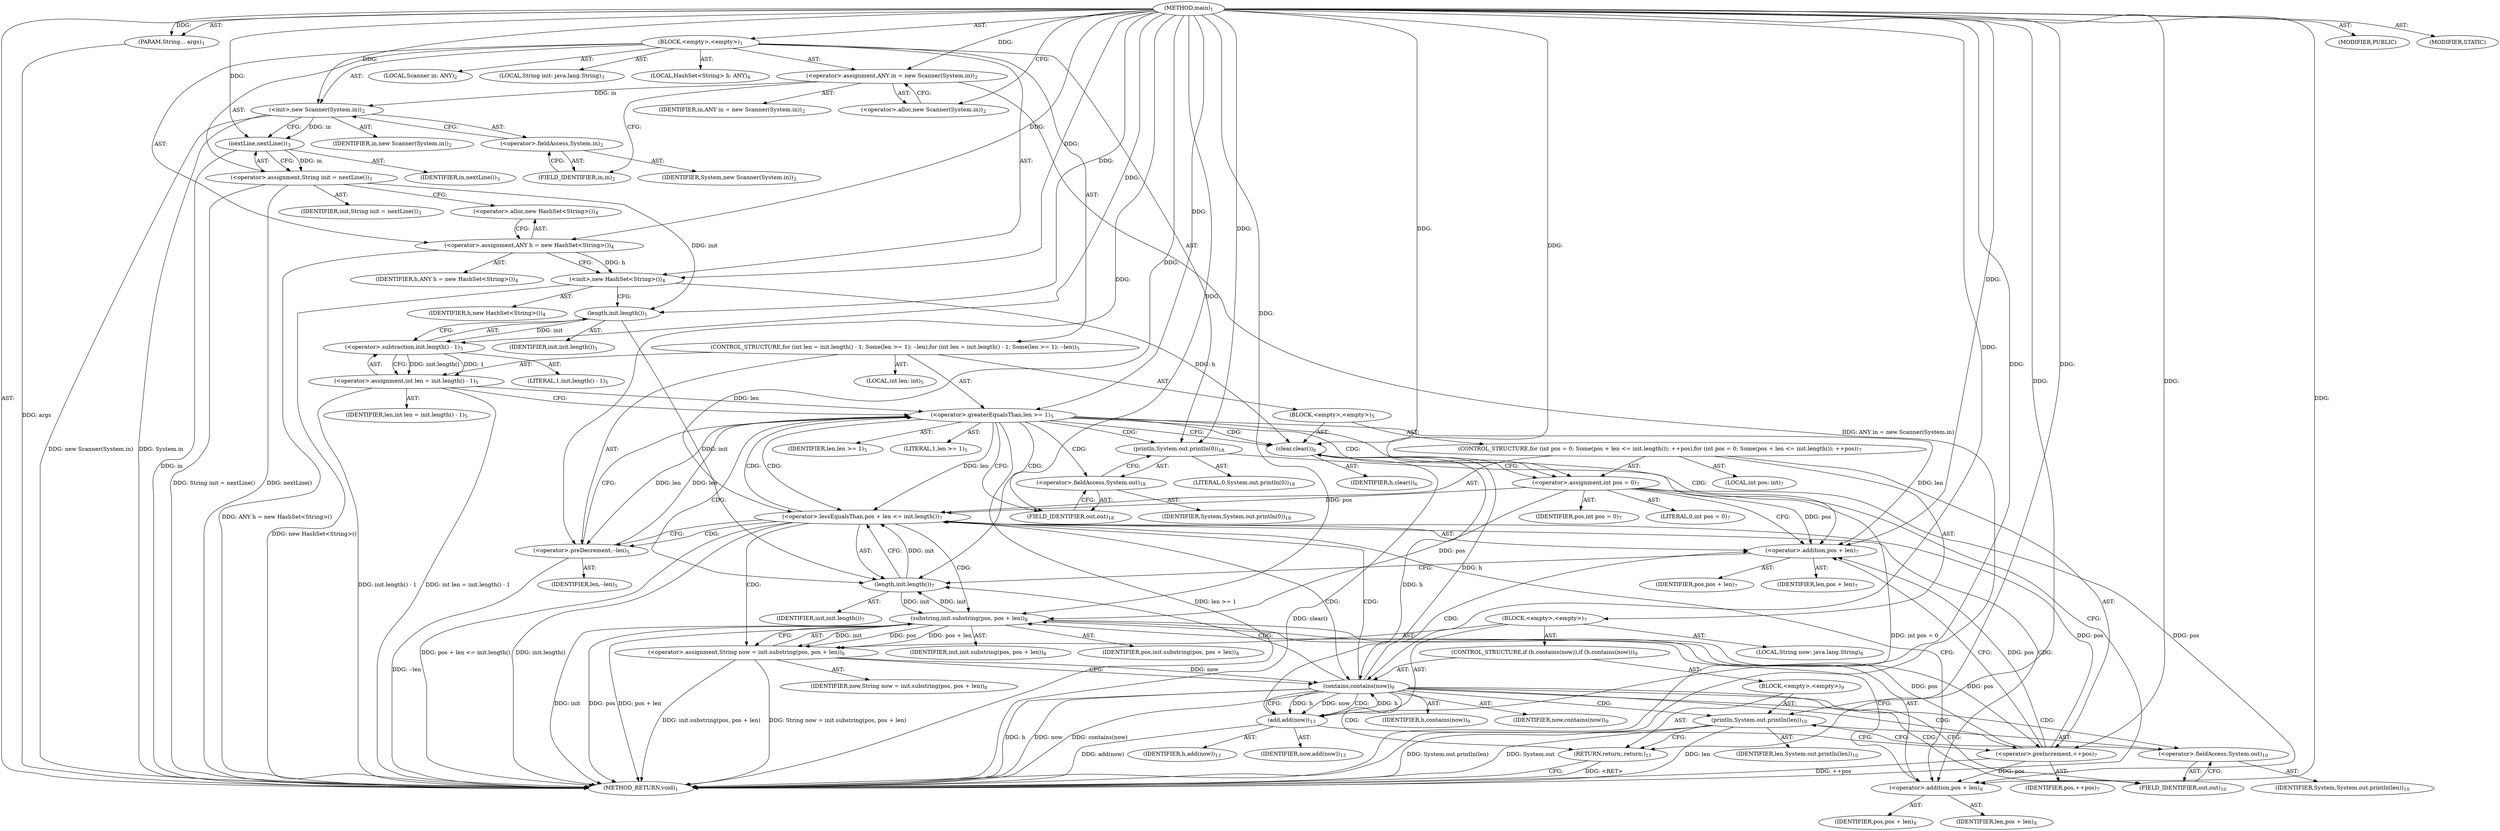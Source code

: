 digraph "main" {  
"21" [label = <(METHOD,main)<SUB>1</SUB>> ]
"22" [label = <(PARAM,String... args)<SUB>1</SUB>> ]
"23" [label = <(BLOCK,&lt;empty&gt;,&lt;empty&gt;)<SUB>1</SUB>> ]
"4" [label = <(LOCAL,Scanner in: ANY)<SUB>2</SUB>> ]
"24" [label = <(&lt;operator&gt;.assignment,ANY in = new Scanner(System.in))<SUB>2</SUB>> ]
"25" [label = <(IDENTIFIER,in,ANY in = new Scanner(System.in))<SUB>2</SUB>> ]
"26" [label = <(&lt;operator&gt;.alloc,new Scanner(System.in))<SUB>2</SUB>> ]
"27" [label = <(&lt;init&gt;,new Scanner(System.in))<SUB>2</SUB>> ]
"3" [label = <(IDENTIFIER,in,new Scanner(System.in))<SUB>2</SUB>> ]
"28" [label = <(&lt;operator&gt;.fieldAccess,System.in)<SUB>2</SUB>> ]
"29" [label = <(IDENTIFIER,System,new Scanner(System.in))<SUB>2</SUB>> ]
"30" [label = <(FIELD_IDENTIFIER,in,in)<SUB>2</SUB>> ]
"31" [label = <(LOCAL,String init: java.lang.String)<SUB>3</SUB>> ]
"32" [label = <(&lt;operator&gt;.assignment,String init = nextLine())<SUB>3</SUB>> ]
"33" [label = <(IDENTIFIER,init,String init = nextLine())<SUB>3</SUB>> ]
"34" [label = <(nextLine,nextLine())<SUB>3</SUB>> ]
"35" [label = <(IDENTIFIER,in,nextLine())<SUB>3</SUB>> ]
"6" [label = <(LOCAL,HashSet&lt;String&gt; h: ANY)<SUB>4</SUB>> ]
"36" [label = <(&lt;operator&gt;.assignment,ANY h = new HashSet&lt;String&gt;())<SUB>4</SUB>> ]
"37" [label = <(IDENTIFIER,h,ANY h = new HashSet&lt;String&gt;())<SUB>4</SUB>> ]
"38" [label = <(&lt;operator&gt;.alloc,new HashSet&lt;String&gt;())<SUB>4</SUB>> ]
"39" [label = <(&lt;init&gt;,new HashSet&lt;String&gt;())<SUB>4</SUB>> ]
"5" [label = <(IDENTIFIER,h,new HashSet&lt;String&gt;())<SUB>4</SUB>> ]
"40" [label = <(CONTROL_STRUCTURE,for (int len = init.length() - 1; Some(len &gt;= 1); --len),for (int len = init.length() - 1; Some(len &gt;= 1); --len))<SUB>5</SUB>> ]
"41" [label = <(LOCAL,int len: int)<SUB>5</SUB>> ]
"42" [label = <(&lt;operator&gt;.assignment,int len = init.length() - 1)<SUB>5</SUB>> ]
"43" [label = <(IDENTIFIER,len,int len = init.length() - 1)<SUB>5</SUB>> ]
"44" [label = <(&lt;operator&gt;.subtraction,init.length() - 1)<SUB>5</SUB>> ]
"45" [label = <(length,init.length())<SUB>5</SUB>> ]
"46" [label = <(IDENTIFIER,init,init.length())<SUB>5</SUB>> ]
"47" [label = <(LITERAL,1,init.length() - 1)<SUB>5</SUB>> ]
"48" [label = <(&lt;operator&gt;.greaterEqualsThan,len &gt;= 1)<SUB>5</SUB>> ]
"49" [label = <(IDENTIFIER,len,len &gt;= 1)<SUB>5</SUB>> ]
"50" [label = <(LITERAL,1,len &gt;= 1)<SUB>5</SUB>> ]
"51" [label = <(&lt;operator&gt;.preDecrement,--len)<SUB>5</SUB>> ]
"52" [label = <(IDENTIFIER,len,--len)<SUB>5</SUB>> ]
"53" [label = <(BLOCK,&lt;empty&gt;,&lt;empty&gt;)<SUB>5</SUB>> ]
"54" [label = <(clear,clear())<SUB>6</SUB>> ]
"55" [label = <(IDENTIFIER,h,clear())<SUB>6</SUB>> ]
"56" [label = <(CONTROL_STRUCTURE,for (int pos = 0; Some(pos + len &lt;= init.length()); ++pos),for (int pos = 0; Some(pos + len &lt;= init.length()); ++pos))<SUB>7</SUB>> ]
"57" [label = <(LOCAL,int pos: int)<SUB>7</SUB>> ]
"58" [label = <(&lt;operator&gt;.assignment,int pos = 0)<SUB>7</SUB>> ]
"59" [label = <(IDENTIFIER,pos,int pos = 0)<SUB>7</SUB>> ]
"60" [label = <(LITERAL,0,int pos = 0)<SUB>7</SUB>> ]
"61" [label = <(&lt;operator&gt;.lessEqualsThan,pos + len &lt;= init.length())<SUB>7</SUB>> ]
"62" [label = <(&lt;operator&gt;.addition,pos + len)<SUB>7</SUB>> ]
"63" [label = <(IDENTIFIER,pos,pos + len)<SUB>7</SUB>> ]
"64" [label = <(IDENTIFIER,len,pos + len)<SUB>7</SUB>> ]
"65" [label = <(length,init.length())<SUB>7</SUB>> ]
"66" [label = <(IDENTIFIER,init,init.length())<SUB>7</SUB>> ]
"67" [label = <(&lt;operator&gt;.preIncrement,++pos)<SUB>7</SUB>> ]
"68" [label = <(IDENTIFIER,pos,++pos)<SUB>7</SUB>> ]
"69" [label = <(BLOCK,&lt;empty&gt;,&lt;empty&gt;)<SUB>7</SUB>> ]
"70" [label = <(LOCAL,String now: java.lang.String)<SUB>8</SUB>> ]
"71" [label = <(&lt;operator&gt;.assignment,String now = init.substring(pos, pos + len))<SUB>8</SUB>> ]
"72" [label = <(IDENTIFIER,now,String now = init.substring(pos, pos + len))<SUB>8</SUB>> ]
"73" [label = <(substring,init.substring(pos, pos + len))<SUB>8</SUB>> ]
"74" [label = <(IDENTIFIER,init,init.substring(pos, pos + len))<SUB>8</SUB>> ]
"75" [label = <(IDENTIFIER,pos,init.substring(pos, pos + len))<SUB>8</SUB>> ]
"76" [label = <(&lt;operator&gt;.addition,pos + len)<SUB>8</SUB>> ]
"77" [label = <(IDENTIFIER,pos,pos + len)<SUB>8</SUB>> ]
"78" [label = <(IDENTIFIER,len,pos + len)<SUB>8</SUB>> ]
"79" [label = <(CONTROL_STRUCTURE,if (h.contains(now)),if (h.contains(now)))<SUB>9</SUB>> ]
"80" [label = <(contains,contains(now))<SUB>9</SUB>> ]
"81" [label = <(IDENTIFIER,h,contains(now))<SUB>9</SUB>> ]
"82" [label = <(IDENTIFIER,now,contains(now))<SUB>9</SUB>> ]
"83" [label = <(BLOCK,&lt;empty&gt;,&lt;empty&gt;)<SUB>9</SUB>> ]
"84" [label = <(println,System.out.println(len))<SUB>10</SUB>> ]
"85" [label = <(&lt;operator&gt;.fieldAccess,System.out)<SUB>10</SUB>> ]
"86" [label = <(IDENTIFIER,System,System.out.println(len))<SUB>10</SUB>> ]
"87" [label = <(FIELD_IDENTIFIER,out,out)<SUB>10</SUB>> ]
"88" [label = <(IDENTIFIER,len,System.out.println(len))<SUB>10</SUB>> ]
"89" [label = <(RETURN,return;,return;)<SUB>11</SUB>> ]
"90" [label = <(add,add(now))<SUB>13</SUB>> ]
"91" [label = <(IDENTIFIER,h,add(now))<SUB>13</SUB>> ]
"92" [label = <(IDENTIFIER,now,add(now))<SUB>13</SUB>> ]
"93" [label = <(println,System.out.println(0))<SUB>18</SUB>> ]
"94" [label = <(&lt;operator&gt;.fieldAccess,System.out)<SUB>18</SUB>> ]
"95" [label = <(IDENTIFIER,System,System.out.println(0))<SUB>18</SUB>> ]
"96" [label = <(FIELD_IDENTIFIER,out,out)<SUB>18</SUB>> ]
"97" [label = <(LITERAL,0,System.out.println(0))<SUB>18</SUB>> ]
"98" [label = <(MODIFIER,PUBLIC)> ]
"99" [label = <(MODIFIER,STATIC)> ]
"100" [label = <(METHOD_RETURN,void)<SUB>1</SUB>> ]
  "21" -> "22"  [ label = "AST: "] 
  "21" -> "23"  [ label = "AST: "] 
  "21" -> "98"  [ label = "AST: "] 
  "21" -> "99"  [ label = "AST: "] 
  "21" -> "100"  [ label = "AST: "] 
  "23" -> "4"  [ label = "AST: "] 
  "23" -> "24"  [ label = "AST: "] 
  "23" -> "27"  [ label = "AST: "] 
  "23" -> "31"  [ label = "AST: "] 
  "23" -> "32"  [ label = "AST: "] 
  "23" -> "6"  [ label = "AST: "] 
  "23" -> "36"  [ label = "AST: "] 
  "23" -> "39"  [ label = "AST: "] 
  "23" -> "40"  [ label = "AST: "] 
  "23" -> "93"  [ label = "AST: "] 
  "24" -> "25"  [ label = "AST: "] 
  "24" -> "26"  [ label = "AST: "] 
  "27" -> "3"  [ label = "AST: "] 
  "27" -> "28"  [ label = "AST: "] 
  "28" -> "29"  [ label = "AST: "] 
  "28" -> "30"  [ label = "AST: "] 
  "32" -> "33"  [ label = "AST: "] 
  "32" -> "34"  [ label = "AST: "] 
  "34" -> "35"  [ label = "AST: "] 
  "36" -> "37"  [ label = "AST: "] 
  "36" -> "38"  [ label = "AST: "] 
  "39" -> "5"  [ label = "AST: "] 
  "40" -> "41"  [ label = "AST: "] 
  "40" -> "42"  [ label = "AST: "] 
  "40" -> "48"  [ label = "AST: "] 
  "40" -> "51"  [ label = "AST: "] 
  "40" -> "53"  [ label = "AST: "] 
  "42" -> "43"  [ label = "AST: "] 
  "42" -> "44"  [ label = "AST: "] 
  "44" -> "45"  [ label = "AST: "] 
  "44" -> "47"  [ label = "AST: "] 
  "45" -> "46"  [ label = "AST: "] 
  "48" -> "49"  [ label = "AST: "] 
  "48" -> "50"  [ label = "AST: "] 
  "51" -> "52"  [ label = "AST: "] 
  "53" -> "54"  [ label = "AST: "] 
  "53" -> "56"  [ label = "AST: "] 
  "54" -> "55"  [ label = "AST: "] 
  "56" -> "57"  [ label = "AST: "] 
  "56" -> "58"  [ label = "AST: "] 
  "56" -> "61"  [ label = "AST: "] 
  "56" -> "67"  [ label = "AST: "] 
  "56" -> "69"  [ label = "AST: "] 
  "58" -> "59"  [ label = "AST: "] 
  "58" -> "60"  [ label = "AST: "] 
  "61" -> "62"  [ label = "AST: "] 
  "61" -> "65"  [ label = "AST: "] 
  "62" -> "63"  [ label = "AST: "] 
  "62" -> "64"  [ label = "AST: "] 
  "65" -> "66"  [ label = "AST: "] 
  "67" -> "68"  [ label = "AST: "] 
  "69" -> "70"  [ label = "AST: "] 
  "69" -> "71"  [ label = "AST: "] 
  "69" -> "79"  [ label = "AST: "] 
  "69" -> "90"  [ label = "AST: "] 
  "71" -> "72"  [ label = "AST: "] 
  "71" -> "73"  [ label = "AST: "] 
  "73" -> "74"  [ label = "AST: "] 
  "73" -> "75"  [ label = "AST: "] 
  "73" -> "76"  [ label = "AST: "] 
  "76" -> "77"  [ label = "AST: "] 
  "76" -> "78"  [ label = "AST: "] 
  "79" -> "80"  [ label = "AST: "] 
  "79" -> "83"  [ label = "AST: "] 
  "80" -> "81"  [ label = "AST: "] 
  "80" -> "82"  [ label = "AST: "] 
  "83" -> "84"  [ label = "AST: "] 
  "83" -> "89"  [ label = "AST: "] 
  "84" -> "85"  [ label = "AST: "] 
  "84" -> "88"  [ label = "AST: "] 
  "85" -> "86"  [ label = "AST: "] 
  "85" -> "87"  [ label = "AST: "] 
  "90" -> "91"  [ label = "AST: "] 
  "90" -> "92"  [ label = "AST: "] 
  "93" -> "94"  [ label = "AST: "] 
  "93" -> "97"  [ label = "AST: "] 
  "94" -> "95"  [ label = "AST: "] 
  "94" -> "96"  [ label = "AST: "] 
  "24" -> "30"  [ label = "CFG: "] 
  "27" -> "34"  [ label = "CFG: "] 
  "32" -> "38"  [ label = "CFG: "] 
  "36" -> "39"  [ label = "CFG: "] 
  "39" -> "45"  [ label = "CFG: "] 
  "93" -> "100"  [ label = "CFG: "] 
  "26" -> "24"  [ label = "CFG: "] 
  "28" -> "27"  [ label = "CFG: "] 
  "34" -> "32"  [ label = "CFG: "] 
  "38" -> "36"  [ label = "CFG: "] 
  "42" -> "48"  [ label = "CFG: "] 
  "48" -> "54"  [ label = "CFG: "] 
  "48" -> "96"  [ label = "CFG: "] 
  "51" -> "48"  [ label = "CFG: "] 
  "94" -> "93"  [ label = "CFG: "] 
  "30" -> "28"  [ label = "CFG: "] 
  "44" -> "42"  [ label = "CFG: "] 
  "54" -> "58"  [ label = "CFG: "] 
  "96" -> "94"  [ label = "CFG: "] 
  "45" -> "44"  [ label = "CFG: "] 
  "58" -> "62"  [ label = "CFG: "] 
  "61" -> "76"  [ label = "CFG: "] 
  "61" -> "51"  [ label = "CFG: "] 
  "67" -> "62"  [ label = "CFG: "] 
  "62" -> "65"  [ label = "CFG: "] 
  "65" -> "61"  [ label = "CFG: "] 
  "71" -> "80"  [ label = "CFG: "] 
  "90" -> "67"  [ label = "CFG: "] 
  "73" -> "71"  [ label = "CFG: "] 
  "80" -> "87"  [ label = "CFG: "] 
  "80" -> "90"  [ label = "CFG: "] 
  "76" -> "73"  [ label = "CFG: "] 
  "84" -> "89"  [ label = "CFG: "] 
  "89" -> "100"  [ label = "CFG: "] 
  "85" -> "84"  [ label = "CFG: "] 
  "87" -> "85"  [ label = "CFG: "] 
  "21" -> "26"  [ label = "CFG: "] 
  "89" -> "100"  [ label = "DDG: &lt;RET&gt;"] 
  "22" -> "100"  [ label = "DDG: args"] 
  "24" -> "100"  [ label = "DDG: ANY in = new Scanner(System.in)"] 
  "27" -> "100"  [ label = "DDG: System.in"] 
  "27" -> "100"  [ label = "DDG: new Scanner(System.in)"] 
  "34" -> "100"  [ label = "DDG: in"] 
  "32" -> "100"  [ label = "DDG: nextLine()"] 
  "32" -> "100"  [ label = "DDG: String init = nextLine()"] 
  "36" -> "100"  [ label = "DDG: ANY h = new HashSet&lt;String&gt;()"] 
  "39" -> "100"  [ label = "DDG: new HashSet&lt;String&gt;()"] 
  "42" -> "100"  [ label = "DDG: init.length() - 1"] 
  "42" -> "100"  [ label = "DDG: int len = init.length() - 1"] 
  "48" -> "100"  [ label = "DDG: len &gt;= 1"] 
  "54" -> "100"  [ label = "DDG: clear()"] 
  "58" -> "100"  [ label = "DDG: int pos = 0"] 
  "61" -> "100"  [ label = "DDG: init.length()"] 
  "61" -> "100"  [ label = "DDG: pos + len &lt;= init.length()"] 
  "51" -> "100"  [ label = "DDG: --len"] 
  "73" -> "100"  [ label = "DDG: init"] 
  "73" -> "100"  [ label = "DDG: pos"] 
  "73" -> "100"  [ label = "DDG: pos + len"] 
  "71" -> "100"  [ label = "DDG: init.substring(pos, pos + len)"] 
  "71" -> "100"  [ label = "DDG: String now = init.substring(pos, pos + len)"] 
  "80" -> "100"  [ label = "DDG: h"] 
  "80" -> "100"  [ label = "DDG: now"] 
  "80" -> "100"  [ label = "DDG: contains(now)"] 
  "90" -> "100"  [ label = "DDG: add(now)"] 
  "67" -> "100"  [ label = "DDG: ++pos"] 
  "84" -> "100"  [ label = "DDG: System.out"] 
  "84" -> "100"  [ label = "DDG: len"] 
  "84" -> "100"  [ label = "DDG: System.out.println(len)"] 
  "21" -> "22"  [ label = "DDG: "] 
  "21" -> "24"  [ label = "DDG: "] 
  "34" -> "32"  [ label = "DDG: in"] 
  "21" -> "36"  [ label = "DDG: "] 
  "24" -> "27"  [ label = "DDG: in"] 
  "21" -> "27"  [ label = "DDG: "] 
  "36" -> "39"  [ label = "DDG: h"] 
  "21" -> "39"  [ label = "DDG: "] 
  "44" -> "42"  [ label = "DDG: init.length()"] 
  "44" -> "42"  [ label = "DDG: 1"] 
  "21" -> "93"  [ label = "DDG: "] 
  "27" -> "34"  [ label = "DDG: in"] 
  "21" -> "34"  [ label = "DDG: "] 
  "42" -> "48"  [ label = "DDG: len"] 
  "51" -> "48"  [ label = "DDG: len"] 
  "21" -> "48"  [ label = "DDG: "] 
  "21" -> "51"  [ label = "DDG: "] 
  "48" -> "51"  [ label = "DDG: len"] 
  "45" -> "44"  [ label = "DDG: init"] 
  "21" -> "44"  [ label = "DDG: "] 
  "39" -> "54"  [ label = "DDG: h"] 
  "90" -> "54"  [ label = "DDG: h"] 
  "21" -> "54"  [ label = "DDG: "] 
  "21" -> "58"  [ label = "DDG: "] 
  "32" -> "45"  [ label = "DDG: init"] 
  "21" -> "45"  [ label = "DDG: "] 
  "58" -> "61"  [ label = "DDG: pos"] 
  "67" -> "61"  [ label = "DDG: pos"] 
  "21" -> "61"  [ label = "DDG: "] 
  "48" -> "61"  [ label = "DDG: len"] 
  "65" -> "61"  [ label = "DDG: init"] 
  "73" -> "67"  [ label = "DDG: pos"] 
  "21" -> "67"  [ label = "DDG: "] 
  "73" -> "71"  [ label = "DDG: init"] 
  "73" -> "71"  [ label = "DDG: pos"] 
  "73" -> "71"  [ label = "DDG: pos + len"] 
  "58" -> "62"  [ label = "DDG: pos"] 
  "67" -> "62"  [ label = "DDG: pos"] 
  "21" -> "62"  [ label = "DDG: "] 
  "48" -> "62"  [ label = "DDG: len"] 
  "45" -> "65"  [ label = "DDG: init"] 
  "73" -> "65"  [ label = "DDG: init"] 
  "21" -> "65"  [ label = "DDG: "] 
  "80" -> "90"  [ label = "DDG: h"] 
  "21" -> "90"  [ label = "DDG: "] 
  "80" -> "90"  [ label = "DDG: now"] 
  "65" -> "73"  [ label = "DDG: init"] 
  "21" -> "73"  [ label = "DDG: "] 
  "58" -> "73"  [ label = "DDG: pos"] 
  "67" -> "73"  [ label = "DDG: pos"] 
  "54" -> "80"  [ label = "DDG: h"] 
  "90" -> "80"  [ label = "DDG: h"] 
  "21" -> "80"  [ label = "DDG: "] 
  "71" -> "80"  [ label = "DDG: now"] 
  "21" -> "89"  [ label = "DDG: "] 
  "21" -> "76"  [ label = "DDG: "] 
  "58" -> "76"  [ label = "DDG: pos"] 
  "67" -> "76"  [ label = "DDG: pos"] 
  "21" -> "84"  [ label = "DDG: "] 
  "48" -> "94"  [ label = "CDG: "] 
  "48" -> "58"  [ label = "CDG: "] 
  "48" -> "61"  [ label = "CDG: "] 
  "48" -> "96"  [ label = "CDG: "] 
  "48" -> "65"  [ label = "CDG: "] 
  "48" -> "93"  [ label = "CDG: "] 
  "48" -> "54"  [ label = "CDG: "] 
  "48" -> "62"  [ label = "CDG: "] 
  "61" -> "80"  [ label = "CDG: "] 
  "61" -> "48"  [ label = "CDG: "] 
  "61" -> "73"  [ label = "CDG: "] 
  "61" -> "51"  [ label = "CDG: "] 
  "61" -> "71"  [ label = "CDG: "] 
  "61" -> "76"  [ label = "CDG: "] 
  "80" -> "61"  [ label = "CDG: "] 
  "80" -> "89"  [ label = "CDG: "] 
  "80" -> "84"  [ label = "CDG: "] 
  "80" -> "85"  [ label = "CDG: "] 
  "80" -> "67"  [ label = "CDG: "] 
  "80" -> "65"  [ label = "CDG: "] 
  "80" -> "87"  [ label = "CDG: "] 
  "80" -> "90"  [ label = "CDG: "] 
  "80" -> "62"  [ label = "CDG: "] 
}
